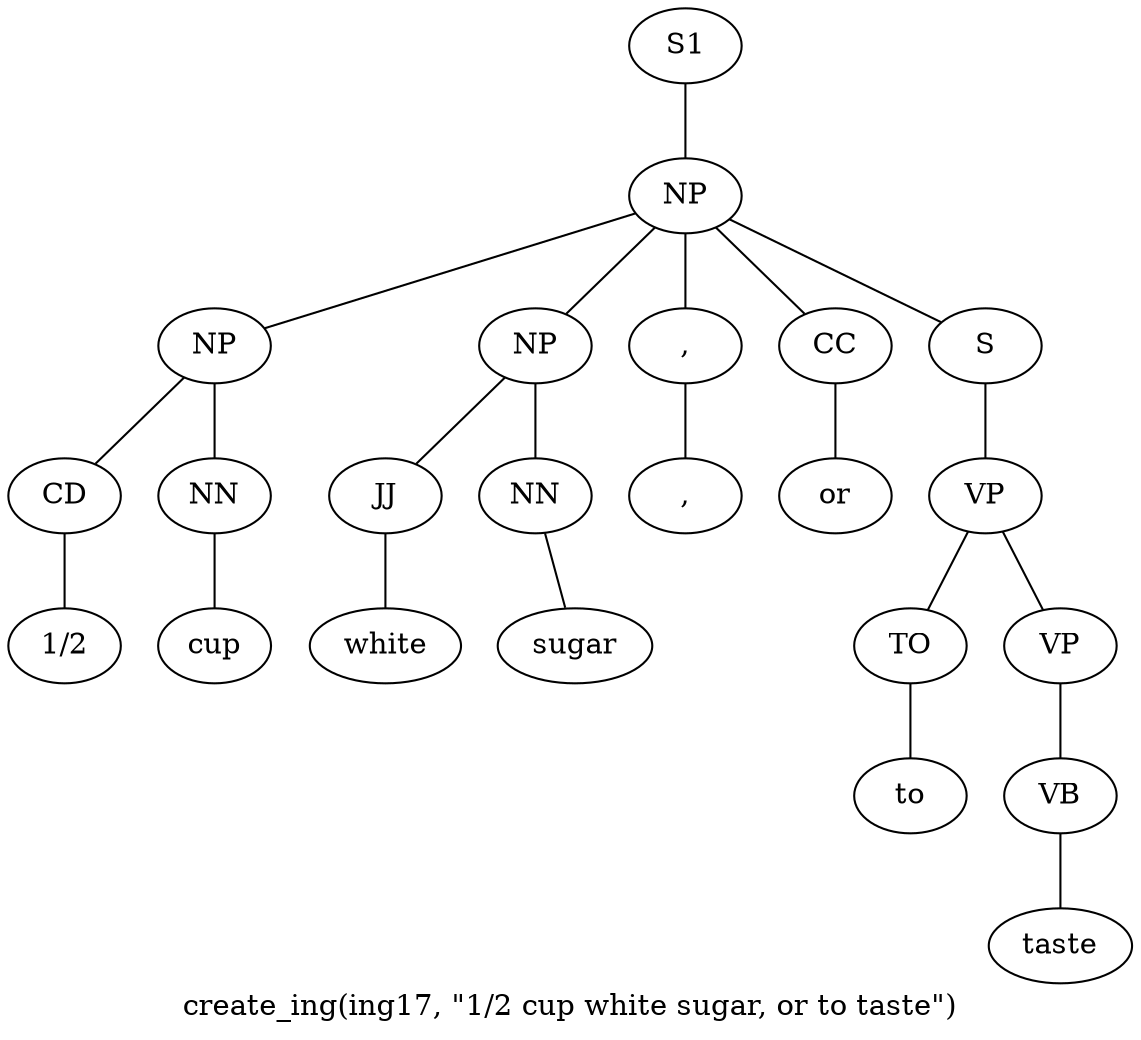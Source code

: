 graph SyntaxGraph {
	label = "create_ing(ing17, \"1/2 cup white sugar, or to taste\")";
	Node0 [label="S1"];
	Node1 [label="NP"];
	Node2 [label="NP"];
	Node3 [label="CD"];
	Node4 [label="1/2"];
	Node5 [label="NN"];
	Node6 [label="cup"];
	Node7 [label="NP"];
	Node8 [label="JJ"];
	Node9 [label="white"];
	Node10 [label="NN"];
	Node11 [label="sugar"];
	Node12 [label=","];
	Node13 [label=","];
	Node14 [label="CC"];
	Node15 [label="or"];
	Node16 [label="S"];
	Node17 [label="VP"];
	Node18 [label="TO"];
	Node19 [label="to"];
	Node20 [label="VP"];
	Node21 [label="VB"];
	Node22 [label="taste"];

	Node0 -- Node1;
	Node1 -- Node2;
	Node1 -- Node7;
	Node1 -- Node12;
	Node1 -- Node14;
	Node1 -- Node16;
	Node2 -- Node3;
	Node2 -- Node5;
	Node3 -- Node4;
	Node5 -- Node6;
	Node7 -- Node8;
	Node7 -- Node10;
	Node8 -- Node9;
	Node10 -- Node11;
	Node12 -- Node13;
	Node14 -- Node15;
	Node16 -- Node17;
	Node17 -- Node18;
	Node17 -- Node20;
	Node18 -- Node19;
	Node20 -- Node21;
	Node21 -- Node22;
}